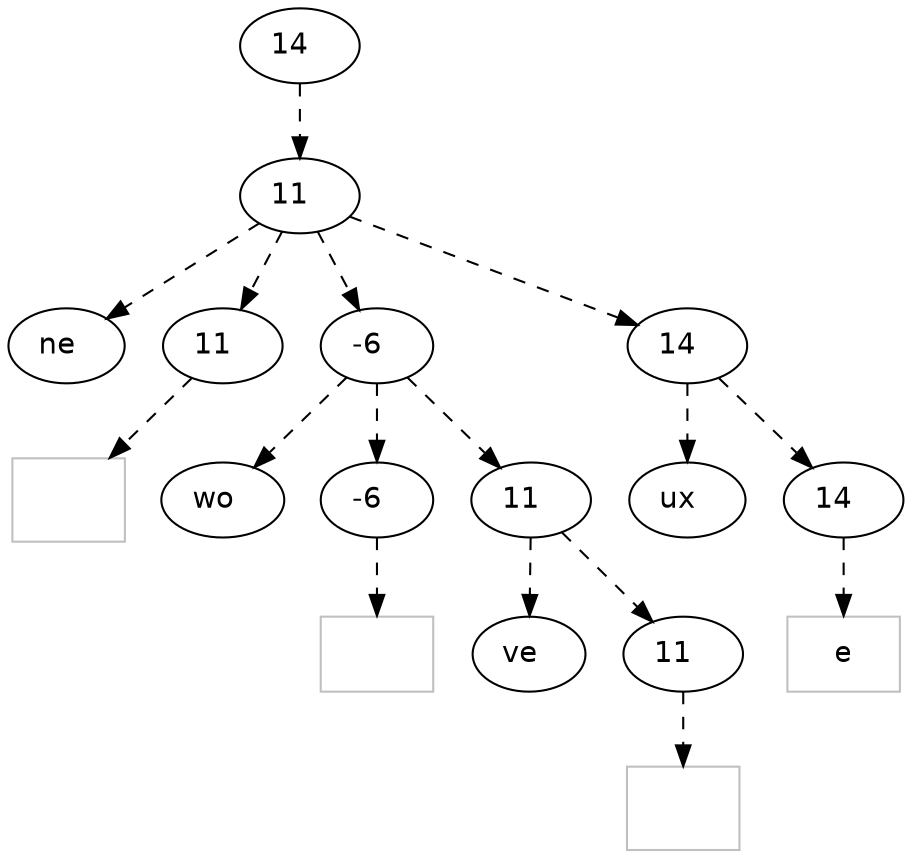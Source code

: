 digraph hierarchy {

node [fontname=Helvetica]
edge [style=dashed]

doc_0 [label="14  "]

doc_0 -> { section_1}
{rank=same; section_1}

section_1 [label="11  "]

section_1 -> { header_2 block_3 section_4 section_5}
{rank=same; header_2 block_3 section_4 section_5}

header_2 [label="ne  "]
block_3 [label="11  "]
section_4 [label="-6  "]
section_5 [label="14  "]


block_3 -> leaf_6
leaf_6  [color=Gray,shape=rectangle,fontname=Inconsolata,label="

"]section_4 -> { header_7 block_8 section_9}
{rank=same; header_7 block_8 section_9}

header_7 [label="wo  "]
block_8 [label="-6  "]
section_9 [label="11  "]


block_8 -> leaf_10
leaf_10  [color=Gray,shape=rectangle,fontname=Inconsolata,label="
"]section_9 -> { header_11 block_12}
{rank=same; header_11 block_12}

header_11 [label="ve  "]
block_12 [label="11  "]


block_12 -> leaf_13
leaf_13  [color=Gray,shape=rectangle,fontname=Inconsolata,label="

"]section_5 -> { header_14 block_15}
{rank=same; header_14 block_15}

header_14 [label="ux  "]
block_15 [label="14  "]


block_15 -> leaf_16
leaf_16  [color=Gray,shape=rectangle,fontname=Inconsolata,label="e
"]
}
